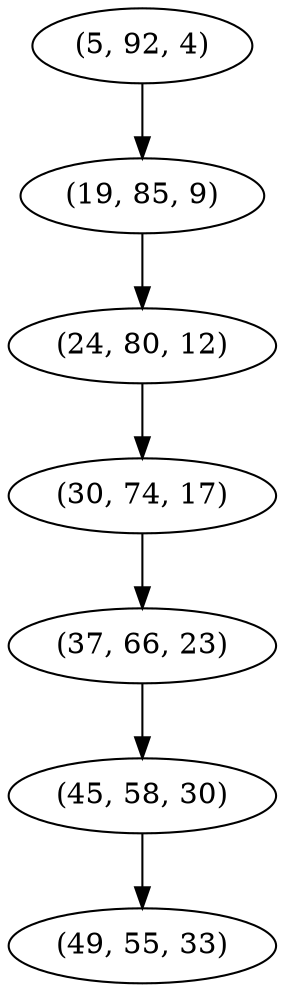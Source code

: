 digraph tree {
    "(5, 92, 4)";
    "(19, 85, 9)";
    "(24, 80, 12)";
    "(30, 74, 17)";
    "(37, 66, 23)";
    "(45, 58, 30)";
    "(49, 55, 33)";
    "(5, 92, 4)" -> "(19, 85, 9)";
    "(19, 85, 9)" -> "(24, 80, 12)";
    "(24, 80, 12)" -> "(30, 74, 17)";
    "(30, 74, 17)" -> "(37, 66, 23)";
    "(37, 66, 23)" -> "(45, 58, 30)";
    "(45, 58, 30)" -> "(49, 55, 33)";
}
